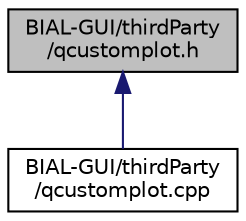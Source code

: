 digraph "BIAL-GUI/thirdParty/qcustomplot.h"
{
  edge [fontname="Helvetica",fontsize="10",labelfontname="Helvetica",labelfontsize="10"];
  node [fontname="Helvetica",fontsize="10",shape=record];
  Node1 [label="BIAL-GUI/thirdParty\l/qcustomplot.h",height=0.2,width=0.4,color="black", fillcolor="grey75", style="filled", fontcolor="black"];
  Node1 -> Node2 [dir="back",color="midnightblue",fontsize="10",style="solid",fontname="Helvetica"];
  Node2 [label="BIAL-GUI/thirdParty\l/qcustomplot.cpp",height=0.2,width=0.4,color="black", fillcolor="white", style="filled",URL="$qcustomplot_8cpp.html"];
}
